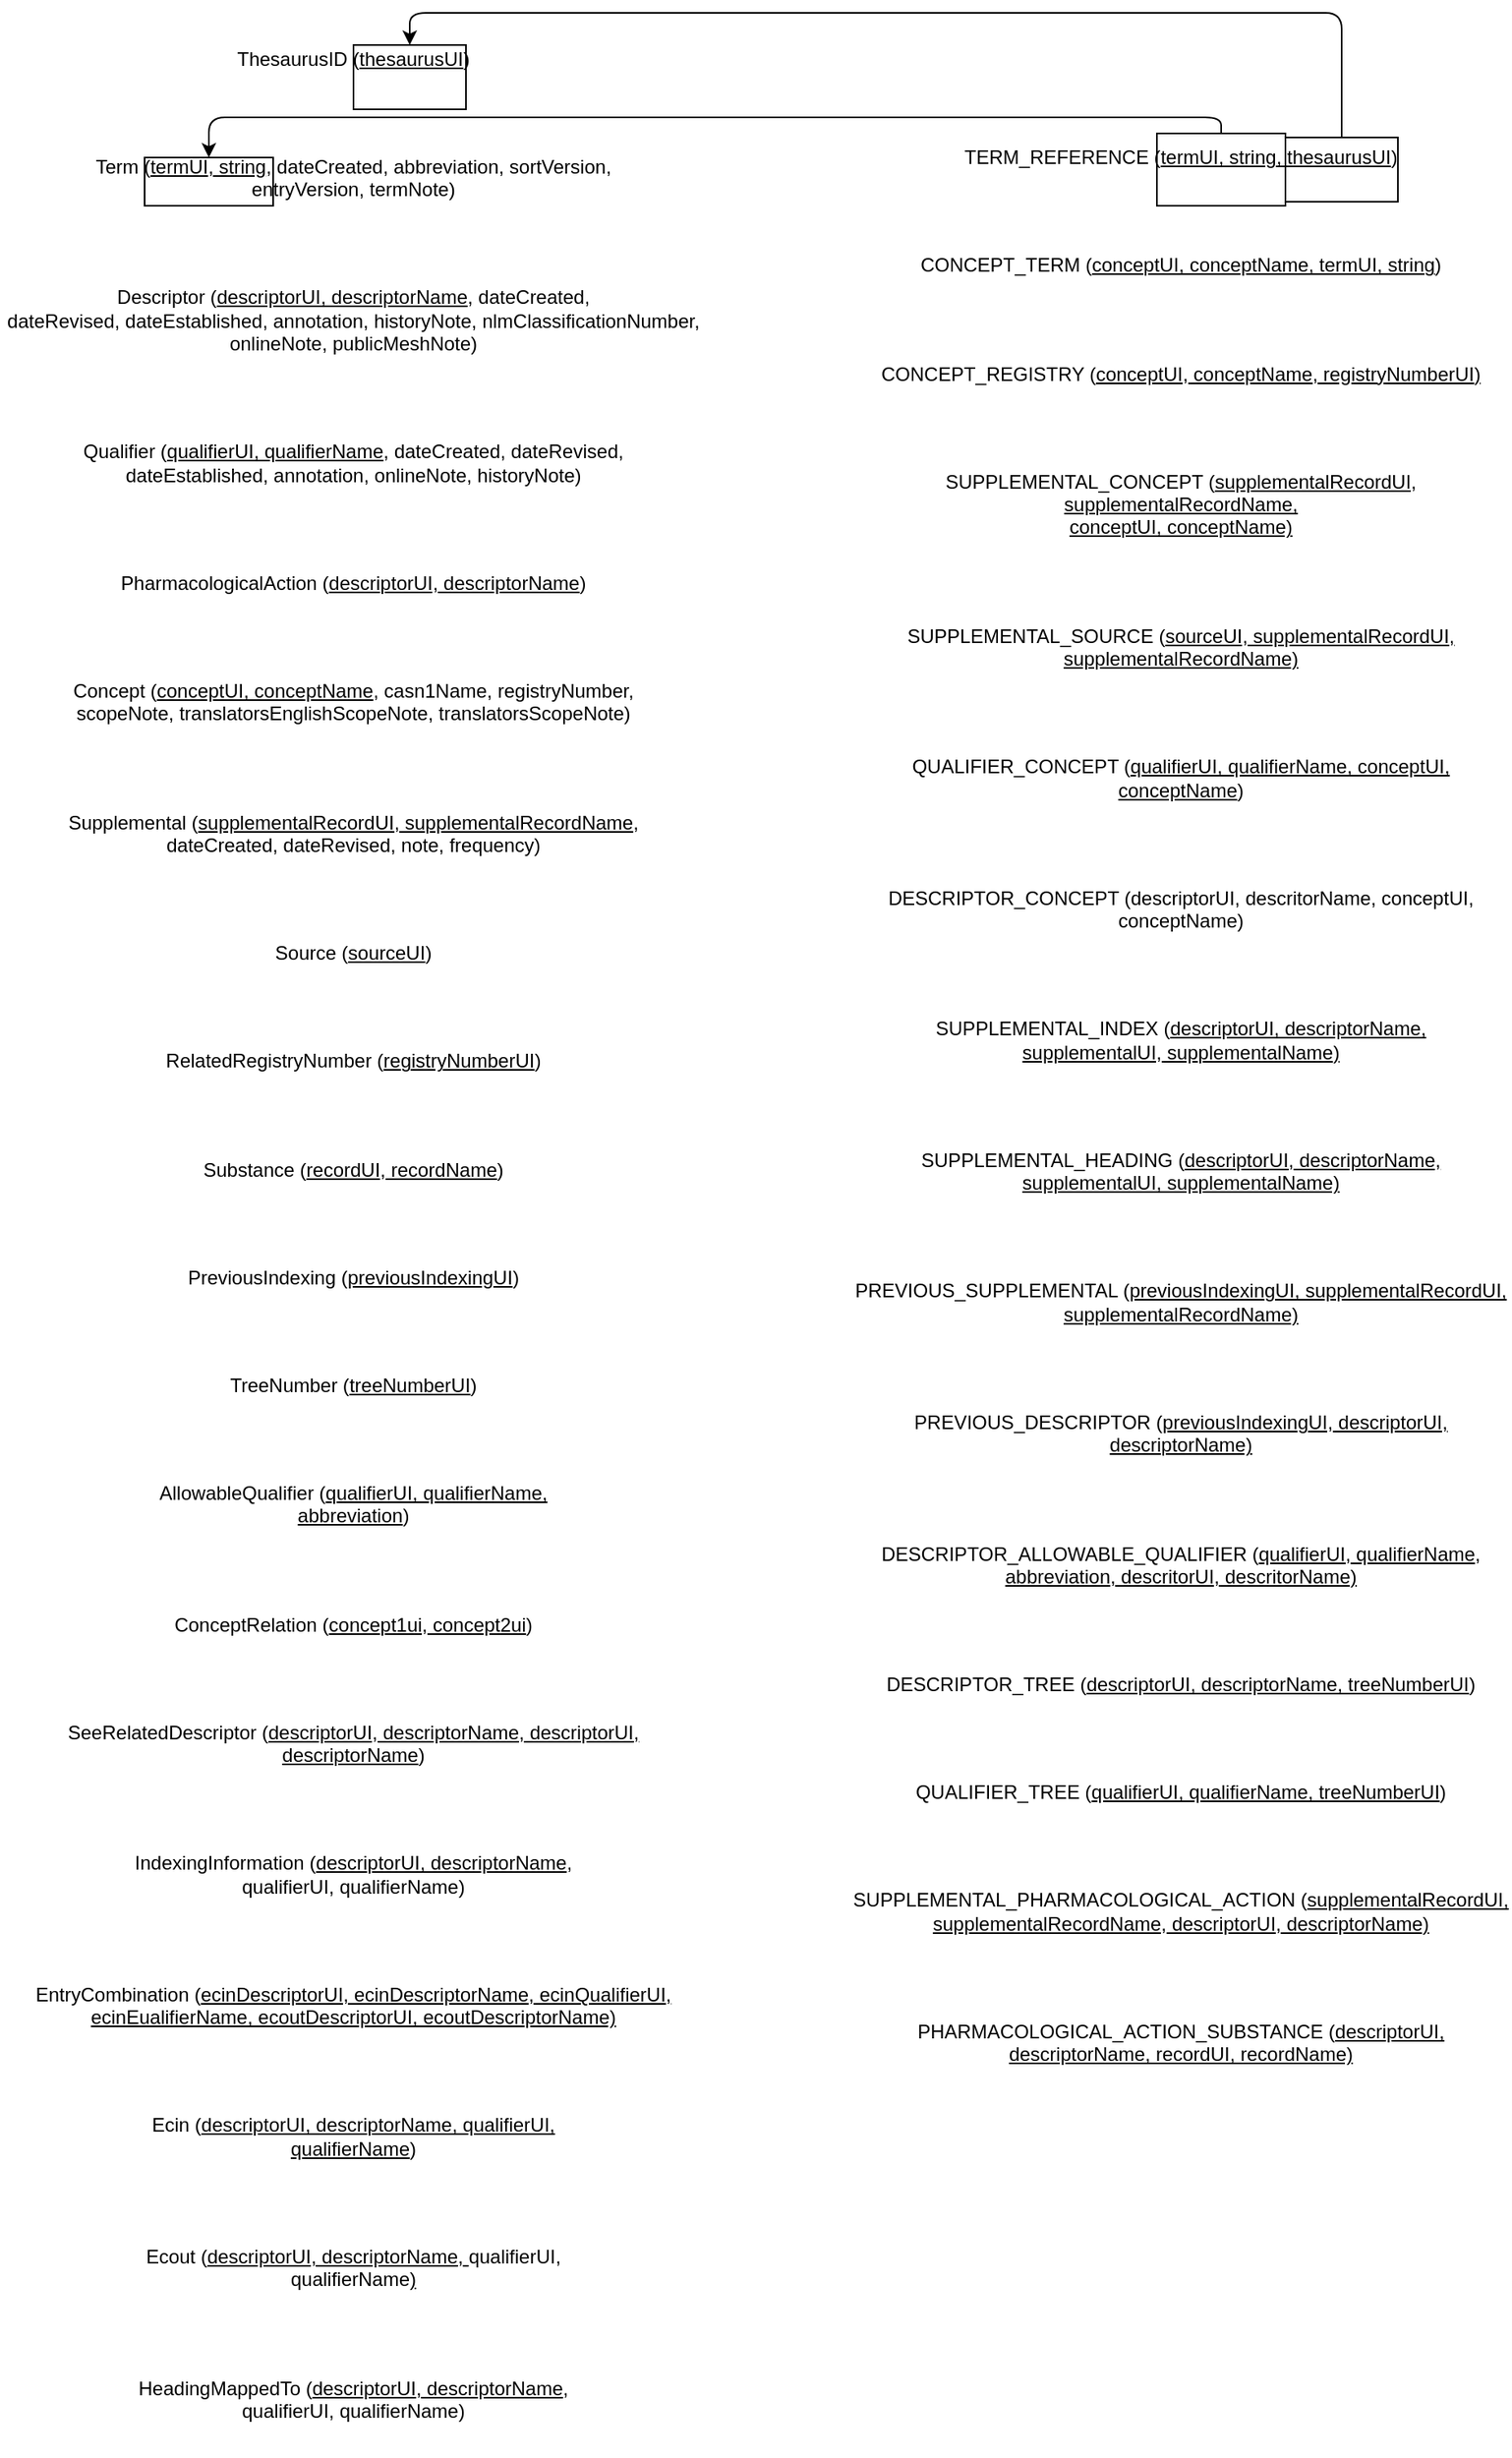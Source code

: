 <mxfile version="13.0.2" type="github"><diagram id="R2lEEEUBdFMjLlhIrx00" name="Page-1"><mxGraphModel dx="1718" dy="1550" grid="1" gridSize="10" guides="1" tooltips="1" connect="1" arrows="1" fold="1" page="1" pageScale="1" pageWidth="850" pageHeight="1100" math="0" shadow="0" extFonts="Permanent Marker^https://fonts.googleapis.com/css?family=Permanent+Marker"><root><mxCell id="0"/><mxCell id="1" parent="0"/><mxCell id="nE6-rk7fYekWXhLa4hP_-1" value="&lt;p class=&quot;MsoNormal&quot;&gt;ThesaurusID (&lt;u&gt;thesaurusUI&lt;/u&gt;)&lt;/p&gt;&lt;br/&gt;&lt;br/&gt;&lt;p class=&quot;MsoNormal&quot;&gt;Term (&lt;u&gt;termUI, string&lt;/u&gt;, dateCreated, abbreviation, sortVersion,&lt;br/&gt;entryVersion, termNote)&lt;/p&gt;&lt;br/&gt;&lt;br/&gt;&lt;p class=&quot;MsoNormal&quot;&gt;Descriptor (&lt;u&gt;descriptorUI, descriptorName&lt;/u&gt;, dateCreated,&lt;br/&gt;dateRevised, dateEstablished, annotation, historyNote, nlmClassificationNumber,&lt;br/&gt;onlineNote, publicMeshNote)&lt;/p&gt;&lt;br/&gt;&lt;br/&gt;&lt;p class=&quot;MsoNormal&quot;&gt;Qualifier (&lt;u&gt;qualifierUI, qualifierName&lt;/u&gt;, dateCreated, dateRevised,&lt;br/&gt;dateEstablished, annotation, onlineNote, historyNote)&lt;/p&gt;&lt;br/&gt;&lt;br/&gt;&lt;p class=&quot;MsoNormal&quot;&gt;PharmacologicalAction (&lt;u&gt;descriptorUI, descriptorName&lt;/u&gt;)&lt;/p&gt;&lt;br/&gt;&lt;br/&gt;&lt;p class=&quot;MsoNormal&quot;&gt;Concept (&lt;u&gt;conceptUI, conceptName&lt;/u&gt;, casn1Name, registryNumber,&lt;br/&gt;scopeNote, translatorsEnglishScopeNote, translatorsScopeNote)&lt;/p&gt;&lt;br/&gt;&lt;br/&gt;&lt;p class=&quot;MsoNormal&quot;&gt;Supplemental (&lt;u&gt;supplementalRecordUI, supplementalRecordName&lt;/u&gt;,&lt;br/&gt;dateCreated, dateRevised, note, frequency)&lt;/p&gt;&lt;br/&gt;&lt;br/&gt;&lt;p class=&quot;MsoNormal&quot;&gt;Source (&lt;u&gt;sourceUI&lt;/u&gt;)&lt;/p&gt;&lt;br/&gt;&lt;br/&gt;&lt;p class=&quot;MsoNormal&quot;&gt;RelatedRegistryNumber (&lt;u&gt;registryNumberUI&lt;/u&gt;)&lt;/p&gt;&lt;br/&gt;&lt;br/&gt;&lt;p class=&quot;MsoNormal&quot;&gt;Substance (&lt;u&gt;recordUI, recordName&lt;/u&gt;)&lt;/p&gt;&lt;br/&gt;&lt;br/&gt;&lt;p class=&quot;MsoNormal&quot;&gt;PreviousIndexing (&lt;u&gt;previousIndexingUI&lt;/u&gt;)&lt;/p&gt;&lt;br/&gt;&lt;br/&gt;&lt;p class=&quot;MsoNormal&quot;&gt;TreeNumber (&lt;u&gt;treeNumberUI&lt;/u&gt;)&lt;/p&gt;&lt;br/&gt;&lt;br/&gt;&lt;p class=&quot;MsoNormal&quot;&gt;AllowableQualifier (&lt;u&gt;qualifierUI, qualifierName,&lt;br/&gt;abbreviation&lt;/u&gt;)&lt;/p&gt;&lt;br/&gt;&lt;br/&gt;&lt;p class=&quot;MsoNormal&quot;&gt;ConceptRelation (&lt;u&gt;concept1ui, concept2ui&lt;/u&gt;)&lt;/p&gt;&lt;br/&gt;&lt;br/&gt;&lt;p class=&quot;MsoNormal&quot;&gt;SeeRelatedDescriptor (&lt;u&gt;descriptorUI, descriptorName, descriptorUI,&lt;br/&gt;descriptorName&lt;/u&gt;)&lt;/p&gt;&lt;br/&gt;&lt;br/&gt;&lt;p class=&quot;MsoNormal&quot;&gt;IndexingInformation (&lt;u&gt;descriptorUI, descriptorName&lt;/u&gt;,&lt;br/&gt;qualifierUI, qualifierName)&lt;/p&gt;&lt;br/&gt;&lt;br/&gt;&lt;p class=&quot;MsoNormal&quot;&gt;EntryCombination (&lt;u&gt;ecinDescriptorUI, ecinDescriptorName, ecinQualifierUI,&lt;br/&gt;ecinEualifierName, ecoutDescriptorUI, ecoutDescriptorName)&lt;/u&gt;&lt;/p&gt;&lt;br/&gt;&lt;br/&gt;&lt;p class=&quot;MsoNormal&quot;&gt;Ecin (&lt;u&gt;descriptorUI, descriptorName, qualifierUI,&lt;br/&gt;qualifierName&lt;/u&gt;)&lt;/p&gt;&lt;br/&gt;&lt;br/&gt;&lt;p class=&quot;MsoNormal&quot;&gt;Ecout (&lt;u&gt;descriptorUI, descriptorName, &lt;/u&gt;qualifierUI,&lt;br/&gt;qualifierName&lt;u&gt;)&lt;/u&gt;&lt;/p&gt;&lt;br/&gt;&lt;br/&gt;&lt;p class=&quot;MsoNormal&quot;&gt;HeadingMappedTo (&lt;u&gt;descriptorUI, descriptorName&lt;/u&gt;,&lt;br/&gt;qualifierUI, qualifierName)&lt;/p&gt;" style="text;html=1;strokeColor=none;fillColor=none;align=center;verticalAlign=middle;whiteSpace=wrap;rounded=0;" vertex="1" parent="1"><mxGeometry x="-240" y="-400" width="440" height="1520" as="geometry"/></mxCell><mxCell id="nE6-rk7fYekWXhLa4hP_-2" value="&lt;p class=&quot;MsoNormal&quot;&gt;TERM_REFERENCE (&lt;u&gt;termUI, string, thesaurusUI&lt;/u&gt;)&lt;/p&gt;&lt;br/&gt;&lt;br/&gt;&lt;p class=&quot;MsoNormal&quot;&gt;CONCEPT_TERM (&lt;u&gt;conceptUI, conceptName, termUI, string&lt;/u&gt;)&lt;/p&gt;&lt;br/&gt;&lt;br/&gt;&lt;p class=&quot;MsoNormal&quot;&gt;CONCEPT_REGISTRY (&lt;u&gt;conceptUI, conceptName, registryNumberUI)&lt;/u&gt;&lt;/p&gt;&lt;br/&gt;&lt;br/&gt;&lt;p class=&quot;MsoNormal&quot;&gt;SUPPLEMENTAL_CONCEPT (&lt;u&gt;supplementalRecordUI, supplementalRecordName,&lt;br/&gt;conceptUI, conceptName)&lt;/u&gt;&lt;/p&gt;&lt;br/&gt;&lt;br/&gt;&lt;p class=&quot;MsoNormal&quot;&gt;SUPPLEMENTAL_SOURCE (&lt;u&gt;sourceUI, supplementalRecordUI, supplementalRecordName)&lt;/u&gt;&lt;/p&gt;&lt;br/&gt;&lt;br/&gt;&lt;p class=&quot;MsoNormal&quot;&gt;QUALIFIER_CONCEPT (&lt;u&gt;qualifierUI, qualifierName, conceptUI,&lt;br/&gt;conceptName&lt;/u&gt;)&lt;/p&gt;&lt;br/&gt;&lt;br/&gt;&lt;p class=&quot;MsoNormal&quot;&gt;DESCRIPTOR_CONCEPT (descriptorUI, descritorName, conceptUI,&lt;br/&gt;conceptName)&lt;/p&gt;&lt;br/&gt;&lt;br/&gt;&lt;p class=&quot;MsoNormal&quot;&gt;SUPPLEMENTAL_INDEX (&lt;u&gt;descriptorUI, descriptorName,&lt;br/&gt;supplementalUI, supplementalName)&lt;/u&gt;&lt;/p&gt;&lt;br/&gt;&lt;br/&gt;&lt;p class=&quot;MsoNormal&quot;&gt;SUPPLEMENTAL_HEADING (&lt;u&gt;descriptorUI, descriptorName,&lt;br/&gt;supplementalUI, supplementalName)&lt;/u&gt;&lt;/p&gt;&lt;br/&gt;&lt;br/&gt;&lt;p class=&quot;MsoNormal&quot;&gt;PREVIOUS_SUPPLEMENTAL (&lt;u&gt;previousIndexingUI, supplementalRecordUI,&lt;br/&gt;supplementalRecordName)&lt;/u&gt;&lt;/p&gt;&lt;br/&gt;&lt;br/&gt;&lt;p class=&quot;MsoNormal&quot;&gt;PREVIOUS_DESCRIPTOR (&lt;u&gt;previousIndexingUI, descriptorUI,&lt;br/&gt;descriptorName)&lt;/u&gt;&lt;/p&gt;&lt;br/&gt;&lt;br/&gt;&lt;p class=&quot;MsoNormal&quot;&gt;DESCRIPTOR_ALLOWABLE_QUALIFIER (&lt;u&gt;qualifierUI, qualifierName,&lt;br/&gt;abbreviation, descritorUI, descritorName)&lt;/u&gt;&lt;/p&gt;&lt;br/&gt;&lt;br/&gt;&lt;p class=&quot;MsoNormal&quot;&gt;DESCRIPTOR_TREE (&lt;u&gt;descriptorUI, descriptorName, treeNumberUI&lt;/u&gt;)&lt;/p&gt;&lt;br/&gt;&lt;br/&gt;&lt;p class=&quot;MsoNormal&quot;&gt;QUALIFIER_TREE (&lt;u&gt;qualifierUI, qualifierName, treeNumberUI&lt;/u&gt;)&lt;/p&gt;&lt;br/&gt;&lt;br/&gt;&lt;p class=&quot;MsoNormal&quot;&gt;SUPPLEMENTAL_PHARMACOLOGICAL_ACTION (&lt;u&gt;supplementalRecordUI,&lt;br/&gt;supplementalRecordName, descriptorUI, descriptorName)&lt;/u&gt;&lt;/p&gt;&lt;br/&gt;&lt;br/&gt;&lt;p class=&quot;MsoNormal&quot;&gt;PHARMACOLOGICAL_ACTION_SUBSTANCE (&lt;u&gt;descriptorUI,&lt;br/&gt;descriptorName, recordUI, recordName)&lt;/u&gt;&lt;/p&gt;" style="text;html=1;strokeColor=none;fillColor=none;align=center;verticalAlign=middle;whiteSpace=wrap;rounded=0;" vertex="1" parent="1"><mxGeometry x="290" y="270" width="410" height="20" as="geometry"/></mxCell><mxCell id="nE6-rk7fYekWXhLa4hP_-3" value="" style="rounded=0;whiteSpace=wrap;html=1;fillColor=none;" vertex="1" parent="1"><mxGeometry x="-150" y="-310" width="80" height="30" as="geometry"/></mxCell><mxCell id="nE6-rk7fYekWXhLa4hP_-4" value="" style="rounded=0;whiteSpace=wrap;html=1;fillColor=none;" vertex="1" parent="1"><mxGeometry x="480" y="-325" width="80" height="45" as="geometry"/></mxCell><mxCell id="nE6-rk7fYekWXhLa4hP_-5" value="" style="endArrow=classic;html=1;exitX=0.5;exitY=0;exitDx=0;exitDy=0;entryX=0.5;entryY=0;entryDx=0;entryDy=0;rounded=1;edgeStyle=orthogonalEdgeStyle;" edge="1" parent="1" source="nE6-rk7fYekWXhLa4hP_-4" target="nE6-rk7fYekWXhLa4hP_-3"><mxGeometry width="50" height="50" relative="1" as="geometry"><mxPoint x="250" y="-200" as="sourcePoint"/><mxPoint x="300" y="-250" as="targetPoint"/></mxGeometry></mxCell><mxCell id="nE6-rk7fYekWXhLa4hP_-6" value="" style="rounded=0;whiteSpace=wrap;html=1;fillColor=none;" vertex="1" parent="1"><mxGeometry x="-20" y="-380" width="70" height="40" as="geometry"/></mxCell><mxCell id="nE6-rk7fYekWXhLa4hP_-7" value="" style="rounded=0;whiteSpace=wrap;html=1;fillColor=none;" vertex="1" parent="1"><mxGeometry x="560" y="-322.5" width="70" height="40" as="geometry"/></mxCell><mxCell id="nE6-rk7fYekWXhLa4hP_-8" value="" style="endArrow=classic;html=1;exitX=0.5;exitY=0;exitDx=0;exitDy=0;entryX=0.5;entryY=0;entryDx=0;entryDy=0;rounded=1;edgeStyle=orthogonalEdgeStyle;" edge="1" parent="1" source="nE6-rk7fYekWXhLa4hP_-7" target="nE6-rk7fYekWXhLa4hP_-6"><mxGeometry width="50" height="50" relative="1" as="geometry"><mxPoint x="540" y="-360" as="sourcePoint"/><mxPoint x="-90" y="-345" as="targetPoint"/><Array as="points"><mxPoint x="595" y="-400"/><mxPoint x="15" y="-400"/></Array></mxGeometry></mxCell></root></mxGraphModel></diagram></mxfile>